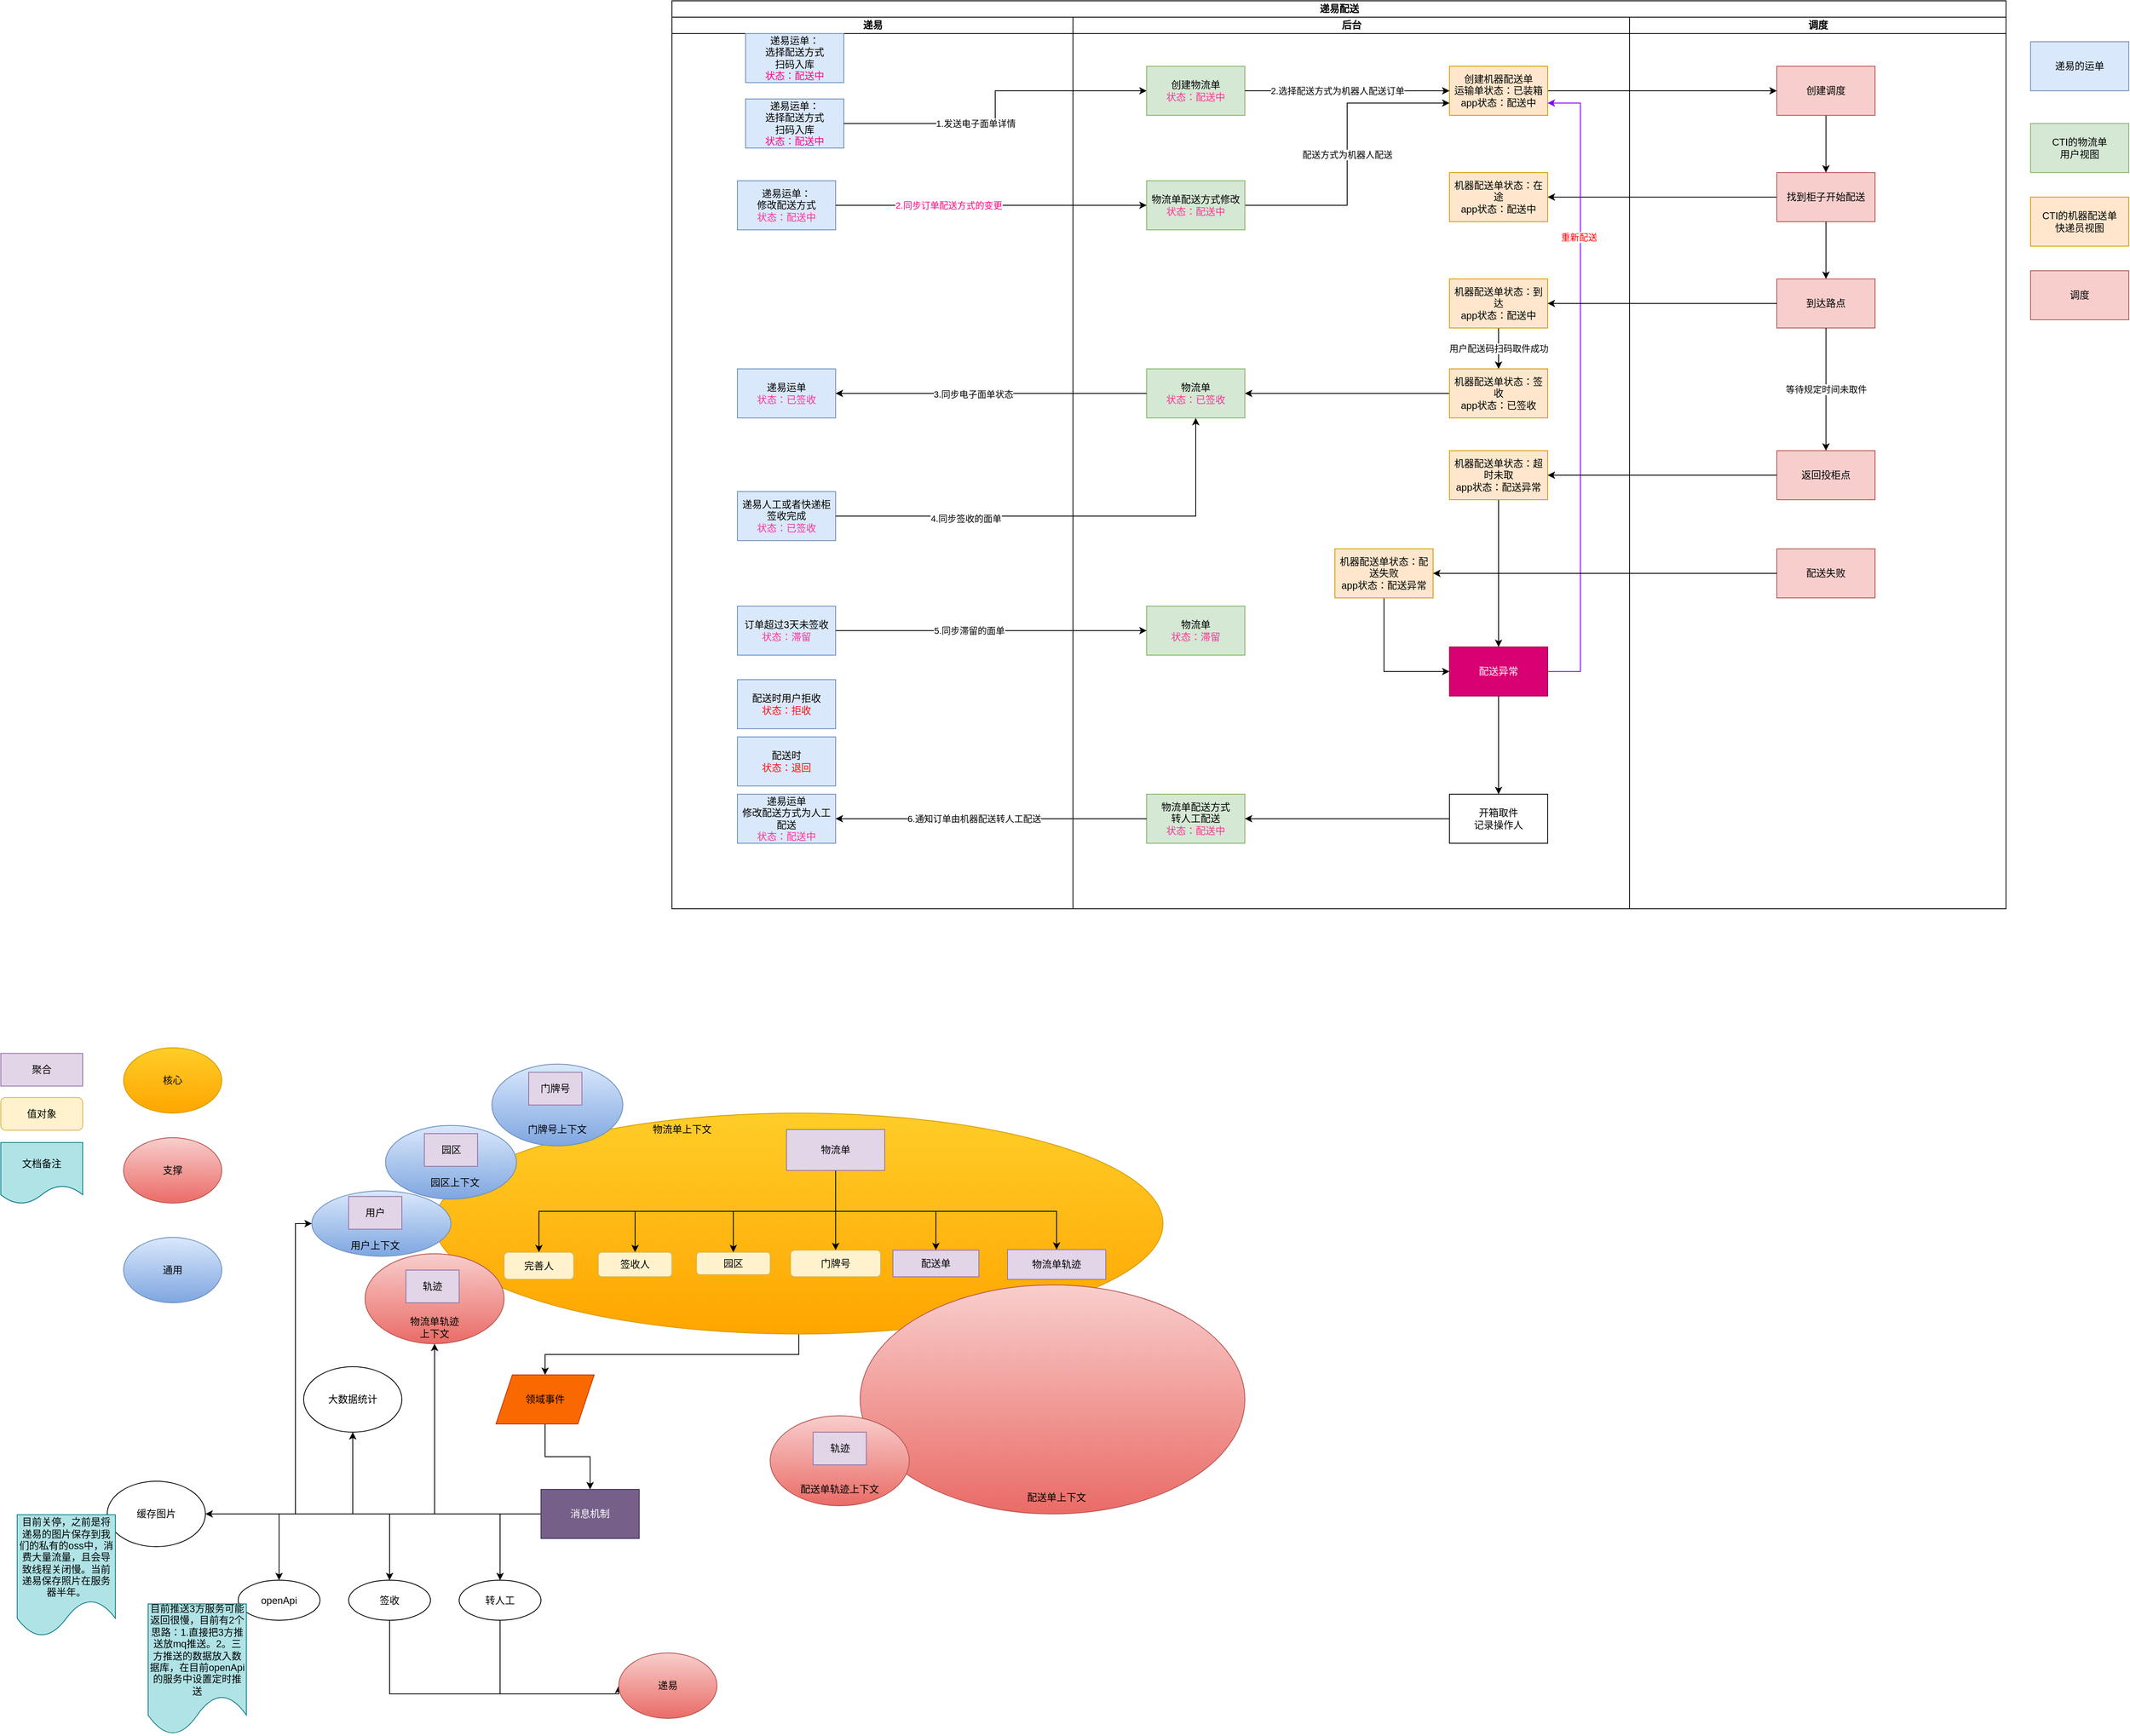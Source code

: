 <mxfile>
    <diagram id="NPtSuq-obG-POm0rA0mk" name="第 1 页">
        <mxGraphModel dx="898" dy="680" grid="1" gridSize="10" guides="1" tooltips="1" connect="1" arrows="1" fold="1" page="1" pageScale="1" pageWidth="3300" pageHeight="4681" math="0" shadow="0">
            <root>
                <mxCell id="0"/>
                <mxCell id="1" parent="0"/>
                <mxCell id="2" value="递易配送" style="swimlane;html=1;childLayout=stackLayout;resizeParent=1;resizeParentMax=0;startSize=20;" parent="1" vertex="1">
                    <mxGeometry x="860" y="370" width="1630" height="1110" as="geometry"/>
                </mxCell>
                <mxCell id="3" value="递易" style="swimlane;html=1;startSize=20;" parent="2" vertex="1">
                    <mxGeometry y="20" width="490" height="1090" as="geometry"/>
                </mxCell>
                <mxCell id="12" value="递易运单：&lt;br&gt;选择配送方式&lt;br&gt;扫码入库&lt;br&gt;&lt;font color=&quot;#ff0080&quot;&gt;状态：配送中&lt;/font&gt;" style="whiteSpace=wrap;html=1;fillColor=#dae8fc;strokeColor=#6c8ebf;" parent="3" vertex="1">
                    <mxGeometry x="90" y="100" width="120" height="60" as="geometry"/>
                </mxCell>
                <mxCell id="43" value="递易运单&lt;br&gt;&lt;font color=&quot;#ff3399&quot;&gt;状态：已签收&lt;/font&gt;" style="whiteSpace=wrap;html=1;fillColor=#dae8fc;strokeColor=#6c8ebf;" parent="3" vertex="1">
                    <mxGeometry x="80" y="430" width="120" height="60" as="geometry"/>
                </mxCell>
                <mxCell id="66" value="递易运单&lt;br&gt;修改配送方式为人工配送&lt;br&gt;&lt;font color=&quot;#ff3399&quot;&gt;状态：配送中&lt;/font&gt;" style="whiteSpace=wrap;html=1;fillColor=#dae8fc;strokeColor=#6c8ebf;" parent="3" vertex="1">
                    <mxGeometry x="80" y="950" width="120" height="60" as="geometry"/>
                </mxCell>
                <mxCell id="75" value="递易人工或者快递柜签收完成&lt;br&gt;&lt;font color=&quot;#ff3399&quot;&gt;状态：已签收&lt;/font&gt;" style="whiteSpace=wrap;html=1;fillColor=#dae8fc;strokeColor=#6c8ebf;" parent="3" vertex="1">
                    <mxGeometry x="80" y="580" width="120" height="60" as="geometry"/>
                </mxCell>
                <mxCell id="70" value="递易运单：&lt;br&gt;修改配送方式&lt;br&gt;&lt;font color=&quot;#ff3399&quot;&gt;状态：配送中&lt;/font&gt;" style="whiteSpace=wrap;html=1;fillColor=#dae8fc;strokeColor=#6c8ebf;" parent="3" vertex="1">
                    <mxGeometry x="80" y="200" width="120" height="60" as="geometry"/>
                </mxCell>
                <mxCell id="82" value="订单超过3天未签收&lt;br&gt;&lt;font color=&quot;#ff3399&quot;&gt;状态：滞留&lt;/font&gt;" style="whiteSpace=wrap;html=1;fillColor=#dae8fc;strokeColor=#6c8ebf;" parent="3" vertex="1">
                    <mxGeometry x="80" y="720" width="120" height="60" as="geometry"/>
                </mxCell>
                <mxCell id="86" value="递易运单：&lt;br&gt;选择配送方式&lt;br&gt;扫码入库&lt;br&gt;&lt;font color=&quot;#ff0080&quot;&gt;状态：配送中&lt;/font&gt;" style="whiteSpace=wrap;html=1;fillColor=#dae8fc;strokeColor=#6c8ebf;" parent="3" vertex="1">
                    <mxGeometry x="90" y="20" width="120" height="60" as="geometry"/>
                </mxCell>
                <mxCell id="167" value="配送时用户拒收&lt;br&gt;&lt;font color=&quot;#ff0d0d&quot;&gt;状态：拒收&lt;/font&gt;" style="rounded=0;whiteSpace=wrap;html=1;fillColor=#dae8fc;strokeColor=#6c8ebf;" parent="3" vertex="1">
                    <mxGeometry x="80" y="810" width="120" height="60" as="geometry"/>
                </mxCell>
                <mxCell id="168" value="配送时&lt;br&gt;&lt;font color=&quot;#ff0d0d&quot;&gt;状态：退回&lt;/font&gt;" style="rounded=0;whiteSpace=wrap;html=1;fillColor=#dae8fc;strokeColor=#6c8ebf;" parent="3" vertex="1">
                    <mxGeometry x="80" y="880" width="120" height="60" as="geometry"/>
                </mxCell>
                <mxCell id="16" style="edgeStyle=orthogonalEdgeStyle;rounded=0;orthogonalLoop=1;jettySize=auto;html=1;" parent="2" source="12" target="13" edge="1">
                    <mxGeometry relative="1" as="geometry"/>
                </mxCell>
                <mxCell id="17" value="1.发送电子面单详情" style="edgeLabel;html=1;align=center;verticalAlign=middle;resizable=0;points=[];" parent="16" vertex="1" connectable="0">
                    <mxGeometry x="-0.216" relative="1" as="geometry">
                        <mxPoint as="offset"/>
                    </mxGeometry>
                </mxCell>
                <mxCell id="25" style="edgeStyle=orthogonalEdgeStyle;rounded=0;orthogonalLoop=1;jettySize=auto;html=1;" parent="2" source="19" target="24" edge="1">
                    <mxGeometry relative="1" as="geometry"/>
                </mxCell>
                <mxCell id="31" style="edgeStyle=orthogonalEdgeStyle;rounded=0;orthogonalLoop=1;jettySize=auto;html=1;entryX=1;entryY=0.5;entryDx=0;entryDy=0;" parent="2" source="26" target="30" edge="1">
                    <mxGeometry relative="1" as="geometry"/>
                </mxCell>
                <mxCell id="4" value="后台" style="swimlane;html=1;startSize=20;" parent="2" vertex="1">
                    <mxGeometry x="490" y="20" width="680" height="1090" as="geometry"/>
                </mxCell>
                <mxCell id="13" value="创建物流单&lt;br&gt;&lt;font color=&quot;#ff3399&quot;&gt;状态：配送中&lt;/font&gt;" style="whiteSpace=wrap;html=1;fillColor=#d5e8d4;strokeColor=#82b366;" parent="4" vertex="1">
                    <mxGeometry x="90" y="60" width="120" height="60" as="geometry"/>
                </mxCell>
                <mxCell id="19" value="创建机器配送单&lt;br&gt;运输单状态：已装箱&lt;br&gt;app状态：配送中" style="whiteSpace=wrap;html=1;fillColor=#ffe6cc;strokeColor=#d79b00;" parent="4" vertex="1">
                    <mxGeometry x="460" y="60" width="120" height="60" as="geometry"/>
                </mxCell>
                <mxCell id="20" style="edgeStyle=orthogonalEdgeStyle;rounded=0;orthogonalLoop=1;jettySize=auto;html=1;entryX=0;entryY=0.5;entryDx=0;entryDy=0;" parent="4" source="13" target="19" edge="1">
                    <mxGeometry relative="1" as="geometry"/>
                </mxCell>
                <mxCell id="21" value="2.选择配送方式为机器人配送订单" style="edgeLabel;html=1;align=center;verticalAlign=middle;resizable=0;points=[];" parent="20" vertex="1" connectable="0">
                    <mxGeometry x="-0.095" relative="1" as="geometry">
                        <mxPoint as="offset"/>
                    </mxGeometry>
                </mxCell>
                <mxCell id="30" value="机器配送单状态：在途&lt;br&gt;app状态：配送中" style="whiteSpace=wrap;html=1;fillColor=#ffe6cc;strokeColor=#d79b00;" parent="4" vertex="1">
                    <mxGeometry x="460" y="190" width="120" height="60" as="geometry"/>
                </mxCell>
                <mxCell id="41" value="用户配送码扫码取件成功" style="edgeStyle=orthogonalEdgeStyle;rounded=0;orthogonalLoop=1;jettySize=auto;html=1;" parent="4" source="32" target="39" edge="1">
                    <mxGeometry relative="1" as="geometry"/>
                </mxCell>
                <mxCell id="32" value="机器配送单状态：到达&lt;br&gt;app状态：配送中" style="whiteSpace=wrap;html=1;fillColor=#ffe6cc;strokeColor=#d79b00;" parent="4" vertex="1">
                    <mxGeometry x="460" y="320" width="120" height="60" as="geometry"/>
                </mxCell>
                <mxCell id="45" style="edgeStyle=orthogonalEdgeStyle;rounded=0;orthogonalLoop=1;jettySize=auto;html=1;" parent="4" source="39" target="42" edge="1">
                    <mxGeometry relative="1" as="geometry"/>
                </mxCell>
                <mxCell id="39" value="机器配送单状态：签收&lt;br&gt;app状态：已签收" style="whiteSpace=wrap;html=1;fillColor=#ffe6cc;strokeColor=#d79b00;" parent="4" vertex="1">
                    <mxGeometry x="460" y="430" width="120" height="60" as="geometry"/>
                </mxCell>
                <mxCell id="42" value="物流单&lt;br&gt;&lt;font color=&quot;#ff3399&quot;&gt;状态：已签收&lt;/font&gt;" style="whiteSpace=wrap;html=1;fillColor=#d5e8d4;strokeColor=#82b366;" parent="4" vertex="1">
                    <mxGeometry x="90" y="430" width="120" height="60" as="geometry"/>
                </mxCell>
                <mxCell id="56" style="edgeStyle=orthogonalEdgeStyle;rounded=0;orthogonalLoop=1;jettySize=auto;html=1;" parent="4" source="47" target="53" edge="1">
                    <mxGeometry relative="1" as="geometry"/>
                </mxCell>
                <mxCell id="47" value="机器配送单状态：超时未取&lt;br&gt;app状态：配送异常" style="whiteSpace=wrap;html=1;fillColor=#ffe6cc;strokeColor=#d79b00;" parent="4" vertex="1">
                    <mxGeometry x="460" y="530" width="120" height="60" as="geometry"/>
                </mxCell>
                <mxCell id="58" style="edgeStyle=orthogonalEdgeStyle;rounded=0;orthogonalLoop=1;jettySize=auto;html=1;entryX=0;entryY=0.5;entryDx=0;entryDy=0;" parent="4" source="50" target="53" edge="1">
                    <mxGeometry relative="1" as="geometry">
                        <Array as="points">
                            <mxPoint x="380" y="800"/>
                        </Array>
                    </mxGeometry>
                </mxCell>
                <mxCell id="50" value="机器配送单状态：配送失败&lt;br&gt;app状态：配送异常" style="whiteSpace=wrap;html=1;fillColor=#ffe6cc;strokeColor=#d79b00;" parent="4" vertex="1">
                    <mxGeometry x="320" y="650" width="120" height="60" as="geometry"/>
                </mxCell>
                <mxCell id="60" style="edgeStyle=orthogonalEdgeStyle;rounded=0;orthogonalLoop=1;jettySize=auto;html=1;entryX=1;entryY=0.75;entryDx=0;entryDy=0;strokeColor=#7F00FF;" parent="4" source="53" target="19" edge="1">
                    <mxGeometry relative="1" as="geometry">
                        <Array as="points">
                            <mxPoint x="620" y="800"/>
                            <mxPoint x="620" y="105"/>
                        </Array>
                    </mxGeometry>
                </mxCell>
                <mxCell id="61" value="&lt;font color=&quot;#ff0000&quot;&gt;重新配送&lt;/font&gt;" style="edgeLabel;html=1;align=center;verticalAlign=middle;resizable=0;points=[];" parent="60" vertex="1" connectable="0">
                    <mxGeometry x="0.475" y="2" relative="1" as="geometry">
                        <mxPoint as="offset"/>
                    </mxGeometry>
                </mxCell>
                <mxCell id="63" style="edgeStyle=orthogonalEdgeStyle;rounded=0;orthogonalLoop=1;jettySize=auto;html=1;entryX=0.5;entryY=0;entryDx=0;entryDy=0;" parent="4" source="53" target="62" edge="1">
                    <mxGeometry relative="1" as="geometry"/>
                </mxCell>
                <mxCell id="53" value="配送异常" style="whiteSpace=wrap;html=1;fillColor=#d80073;strokeColor=#A50040;fontColor=#ffffff;" parent="4" vertex="1">
                    <mxGeometry x="460" y="770" width="120" height="60" as="geometry"/>
                </mxCell>
                <mxCell id="65" style="edgeStyle=orthogonalEdgeStyle;rounded=0;orthogonalLoop=1;jettySize=auto;html=1;entryX=1;entryY=0.5;entryDx=0;entryDy=0;" parent="4" source="62" target="64" edge="1">
                    <mxGeometry relative="1" as="geometry"/>
                </mxCell>
                <mxCell id="62" value="开箱取件&lt;br&gt;记录操作人" style="whiteSpace=wrap;html=1;" parent="4" vertex="1">
                    <mxGeometry x="460" y="950" width="120" height="60" as="geometry"/>
                </mxCell>
                <mxCell id="64" value="物流单配送方式&lt;br&gt;转人工配送&lt;br&gt;&lt;font color=&quot;#ff3399&quot;&gt;状态：配送中&lt;/font&gt;" style="whiteSpace=wrap;html=1;fillColor=#d5e8d4;strokeColor=#82b366;" parent="4" vertex="1">
                    <mxGeometry x="90" y="950" width="120" height="60" as="geometry"/>
                </mxCell>
                <mxCell id="73" value="配送方式为机器人配送" style="edgeStyle=orthogonalEdgeStyle;rounded=0;orthogonalLoop=1;jettySize=auto;html=1;entryX=0;entryY=0.75;entryDx=0;entryDy=0;" parent="4" source="71" target="19" edge="1">
                    <mxGeometry relative="1" as="geometry"/>
                </mxCell>
                <mxCell id="71" value="物流单配送方式修改&lt;br&gt;&lt;font color=&quot;#ff3399&quot;&gt;状态：配送中&lt;/font&gt;" style="whiteSpace=wrap;html=1;fillColor=#d5e8d4;strokeColor=#82b366;" parent="4" vertex="1">
                    <mxGeometry x="90" y="200" width="120" height="60" as="geometry"/>
                </mxCell>
                <mxCell id="83" value="物流单&lt;br&gt;&lt;font color=&quot;#ff3399&quot;&gt;状态：滞留&lt;/font&gt;" style="whiteSpace=wrap;html=1;fillColor=#d5e8d4;strokeColor=#82b366;" parent="4" vertex="1">
                    <mxGeometry x="90" y="720" width="120" height="60" as="geometry"/>
                </mxCell>
                <mxCell id="5" value="调度" style="swimlane;html=1;startSize=20;" parent="2" vertex="1">
                    <mxGeometry x="1170" y="20" width="460" height="1090" as="geometry"/>
                </mxCell>
                <mxCell id="27" style="edgeStyle=orthogonalEdgeStyle;rounded=0;orthogonalLoop=1;jettySize=auto;html=1;entryX=0.5;entryY=0;entryDx=0;entryDy=0;" parent="5" source="24" target="26" edge="1">
                    <mxGeometry relative="1" as="geometry"/>
                </mxCell>
                <mxCell id="24" value="创建调度" style="whiteSpace=wrap;html=1;fillColor=#f8cecc;strokeColor=#b85450;" parent="5" vertex="1">
                    <mxGeometry x="180" y="60" width="120" height="60" as="geometry"/>
                </mxCell>
                <mxCell id="26" value="找到柜子开始配送" style="whiteSpace=wrap;html=1;fillColor=#f8cecc;strokeColor=#b85450;" parent="5" vertex="1">
                    <mxGeometry x="180" y="190" width="120" height="60" as="geometry"/>
                </mxCell>
                <mxCell id="36" value="返回投柜点" style="whiteSpace=wrap;html=1;fillColor=#f8cecc;strokeColor=#b85450;" parent="5" vertex="1">
                    <mxGeometry x="180" y="530" width="120" height="60" as="geometry"/>
                </mxCell>
                <mxCell id="49" value="配送失败" style="whiteSpace=wrap;html=1;fillColor=#f8cecc;strokeColor=#b85450;" parent="5" vertex="1">
                    <mxGeometry x="180" y="650" width="120" height="60" as="geometry"/>
                </mxCell>
                <mxCell id="28" value="到达路点" style="whiteSpace=wrap;html=1;fillColor=#f8cecc;strokeColor=#b85450;" parent="5" vertex="1">
                    <mxGeometry x="180" y="320" width="120" height="60" as="geometry"/>
                </mxCell>
                <mxCell id="29" value="" style="edgeStyle=orthogonalEdgeStyle;rounded=0;orthogonalLoop=1;jettySize=auto;html=1;" parent="5" source="26" target="28" edge="1">
                    <mxGeometry relative="1" as="geometry"/>
                </mxCell>
                <mxCell id="37" value="等待规定时间未取件" style="edgeStyle=orthogonalEdgeStyle;rounded=0;orthogonalLoop=1;jettySize=auto;html=1;entryX=0.5;entryY=0;entryDx=0;entryDy=0;" parent="5" source="28" target="36" edge="1">
                    <mxGeometry relative="1" as="geometry"/>
                </mxCell>
                <mxCell id="44" style="edgeStyle=orthogonalEdgeStyle;rounded=0;orthogonalLoop=1;jettySize=auto;html=1;entryX=1;entryY=0.5;entryDx=0;entryDy=0;" parent="2" source="42" target="43" edge="1">
                    <mxGeometry relative="1" as="geometry"/>
                </mxCell>
                <mxCell id="68" value="3.同步电子面单状态" style="edgeLabel;html=1;align=center;verticalAlign=middle;resizable=0;points=[];" parent="44" vertex="1" connectable="0">
                    <mxGeometry x="0.116" y="1" relative="1" as="geometry">
                        <mxPoint as="offset"/>
                    </mxGeometry>
                </mxCell>
                <mxCell id="48" style="edgeStyle=orthogonalEdgeStyle;rounded=0;orthogonalLoop=1;jettySize=auto;html=1;" parent="2" source="36" target="47" edge="1">
                    <mxGeometry relative="1" as="geometry"/>
                </mxCell>
                <mxCell id="51" style="edgeStyle=orthogonalEdgeStyle;rounded=0;orthogonalLoop=1;jettySize=auto;html=1;entryX=1;entryY=0.5;entryDx=0;entryDy=0;" parent="2" source="49" target="50" edge="1">
                    <mxGeometry relative="1" as="geometry"/>
                </mxCell>
                <mxCell id="67" style="edgeStyle=orthogonalEdgeStyle;rounded=0;orthogonalLoop=1;jettySize=auto;html=1;entryX=1;entryY=0.5;entryDx=0;entryDy=0;" parent="2" source="64" target="66" edge="1">
                    <mxGeometry relative="1" as="geometry"/>
                </mxCell>
                <mxCell id="69" value="6.通知订单由机器配送转人工配送" style="edgeLabel;html=1;align=center;verticalAlign=middle;resizable=0;points=[];" parent="67" vertex="1" connectable="0">
                    <mxGeometry x="0.113" relative="1" as="geometry">
                        <mxPoint as="offset"/>
                    </mxGeometry>
                </mxCell>
                <mxCell id="72" style="edgeStyle=orthogonalEdgeStyle;rounded=0;orthogonalLoop=1;jettySize=auto;html=1;entryX=0;entryY=0.5;entryDx=0;entryDy=0;" parent="2" source="70" target="71" edge="1">
                    <mxGeometry relative="1" as="geometry"/>
                </mxCell>
                <mxCell id="74" value="&lt;font color=&quot;#ff0080&quot;&gt;2.同步订单配送方式的变更&lt;/font&gt;" style="edgeLabel;html=1;align=center;verticalAlign=middle;resizable=0;points=[];" parent="72" vertex="1" connectable="0">
                    <mxGeometry x="-0.277" relative="1" as="geometry">
                        <mxPoint as="offset"/>
                    </mxGeometry>
                </mxCell>
                <mxCell id="76" style="edgeStyle=orthogonalEdgeStyle;rounded=0;orthogonalLoop=1;jettySize=auto;html=1;entryX=0.5;entryY=1;entryDx=0;entryDy=0;" parent="2" source="75" target="42" edge="1">
                    <mxGeometry relative="1" as="geometry"/>
                </mxCell>
                <mxCell id="77" value="4.同步签收的面单" style="edgeLabel;html=1;align=center;verticalAlign=middle;resizable=0;points=[];" parent="76" vertex="1" connectable="0">
                    <mxGeometry x="-0.432" y="-3" relative="1" as="geometry">
                        <mxPoint as="offset"/>
                    </mxGeometry>
                </mxCell>
                <mxCell id="84" style="edgeStyle=orthogonalEdgeStyle;rounded=0;orthogonalLoop=1;jettySize=auto;html=1;entryX=0;entryY=0.5;entryDx=0;entryDy=0;" parent="2" source="82" target="83" edge="1">
                    <mxGeometry relative="1" as="geometry"/>
                </mxCell>
                <mxCell id="85" value="5.同步滞留的面单" style="edgeLabel;html=1;align=center;verticalAlign=middle;resizable=0;points=[];" parent="84" vertex="1" connectable="0">
                    <mxGeometry x="-0.142" relative="1" as="geometry">
                        <mxPoint as="offset"/>
                    </mxGeometry>
                </mxCell>
                <mxCell id="33" style="edgeStyle=orthogonalEdgeStyle;rounded=0;orthogonalLoop=1;jettySize=auto;html=1;entryX=1;entryY=0.5;entryDx=0;entryDy=0;" parent="2" source="28" target="32" edge="1">
                    <mxGeometry relative="1" as="geometry"/>
                </mxCell>
                <mxCell id="78" value="递易的运单" style="whiteSpace=wrap;html=1;fillColor=#dae8fc;strokeColor=#6c8ebf;" parent="1" vertex="1">
                    <mxGeometry x="2520" y="420" width="120" height="60" as="geometry"/>
                </mxCell>
                <mxCell id="79" value="CTI的物流单&lt;br&gt;用户视图" style="whiteSpace=wrap;html=1;fillColor=#d5e8d4;strokeColor=#82b366;" parent="1" vertex="1">
                    <mxGeometry x="2520" y="520" width="120" height="60" as="geometry"/>
                </mxCell>
                <mxCell id="80" value="CTI的机器配送单&lt;br&gt;快递员视图" style="whiteSpace=wrap;html=1;fillColor=#ffe6cc;strokeColor=#d79b00;" parent="1" vertex="1">
                    <mxGeometry x="2520" y="610" width="120" height="60" as="geometry"/>
                </mxCell>
                <mxCell id="81" value="调度" style="whiteSpace=wrap;html=1;fillColor=#f8cecc;strokeColor=#b85450;" parent="1" vertex="1">
                    <mxGeometry x="2520" y="700" width="120" height="60" as="geometry"/>
                </mxCell>
                <mxCell id="159" style="edgeStyle=orthogonalEdgeStyle;rounded=0;orthogonalLoop=1;jettySize=auto;html=1;entryX=0.5;entryY=0;entryDx=0;entryDy=0;" parent="1" source="102" target="143" edge="1">
                    <mxGeometry relative="1" as="geometry"/>
                </mxCell>
                <mxCell id="102" value="" style="ellipse;whiteSpace=wrap;html=1;gradientColor=#ffa500;fillColor=#ffcd28;strokeColor=#d79b00;" parent="1" vertex="1">
                    <mxGeometry x="570" y="1730" width="890" height="270" as="geometry"/>
                </mxCell>
                <mxCell id="90" value="物流单上下文" style="text;html=1;strokeColor=none;fillColor=none;align=center;verticalAlign=middle;whiteSpace=wrap;rounded=0;" parent="1" vertex="1">
                    <mxGeometry x="830" y="1740" width="85" height="20" as="geometry"/>
                </mxCell>
                <mxCell id="103" value="" style="ellipse;whiteSpace=wrap;html=1;gradientColor=#ea6b66;fillColor=#f8cecc;strokeColor=#b85450;" parent="1" vertex="1">
                    <mxGeometry x="485" y="1901.87" width="170" height="110" as="geometry"/>
                </mxCell>
                <mxCell id="104" value="物流单轨迹上下文" style="text;html=1;strokeColor=none;fillColor=none;align=center;verticalAlign=middle;whiteSpace=wrap;rounded=0;" parent="1" vertex="1">
                    <mxGeometry x="535" y="1981.87" width="70" height="20" as="geometry"/>
                </mxCell>
                <mxCell id="105" value="" style="ellipse;whiteSpace=wrap;html=1;gradientColor=#ea6b66;fillColor=#f8cecc;strokeColor=#b85450;" parent="1" vertex="1">
                    <mxGeometry x="1090" y="1940" width="470" height="280" as="geometry"/>
                </mxCell>
                <mxCell id="107" value="" style="ellipse;whiteSpace=wrap;html=1;gradientColor=#ea6b66;fillColor=#f8cecc;strokeColor=#b85450;" parent="1" vertex="1">
                    <mxGeometry x="980" y="2100" width="170" height="110" as="geometry"/>
                </mxCell>
                <mxCell id="106" value="配送单上下文" style="text;html=1;strokeColor=none;fillColor=none;align=center;verticalAlign=middle;whiteSpace=wrap;rounded=0;" parent="1" vertex="1">
                    <mxGeometry x="1290" y="2190" width="80" height="20" as="geometry"/>
                </mxCell>
                <mxCell id="108" value="配送单轨迹上下文" style="text;html=1;strokeColor=none;fillColor=none;align=center;verticalAlign=middle;whiteSpace=wrap;rounded=0;" parent="1" vertex="1">
                    <mxGeometry x="1015" y="2180" width="100" height="20" as="geometry"/>
                </mxCell>
                <mxCell id="110" value="" style="ellipse;whiteSpace=wrap;html=1;gradientColor=#7ea6e0;fillColor=#dae8fc;strokeColor=#6c8ebf;" parent="1" vertex="1">
                    <mxGeometry x="510" y="1745" width="160" height="90" as="geometry"/>
                </mxCell>
                <mxCell id="111" value="园区上下文" style="text;html=1;strokeColor=none;fillColor=none;align=center;verticalAlign=middle;whiteSpace=wrap;rounded=0;" parent="1" vertex="1">
                    <mxGeometry x="560" y="1805" width="70" height="20" as="geometry"/>
                </mxCell>
                <mxCell id="112" value="" style="ellipse;whiteSpace=wrap;html=1;gradientColor=#7ea6e0;fillColor=#dae8fc;strokeColor=#6c8ebf;" parent="1" vertex="1">
                    <mxGeometry x="640" y="1670" width="160" height="100" as="geometry"/>
                </mxCell>
                <mxCell id="113" value="门牌号上下文" style="text;html=1;strokeColor=none;fillColor=none;align=center;verticalAlign=middle;whiteSpace=wrap;rounded=0;" parent="1" vertex="1">
                    <mxGeometry x="675" y="1740" width="90" height="20" as="geometry"/>
                </mxCell>
                <mxCell id="122" style="edgeStyle=orthogonalEdgeStyle;rounded=0;orthogonalLoop=1;jettySize=auto;html=1;entryX=0.5;entryY=0;entryDx=0;entryDy=0;" parent="1" source="116" target="117" edge="1">
                    <mxGeometry relative="1" as="geometry"/>
                </mxCell>
                <mxCell id="127" style="edgeStyle=orthogonalEdgeStyle;rounded=0;orthogonalLoop=1;jettySize=auto;html=1;entryX=0.5;entryY=0;entryDx=0;entryDy=0;" parent="1" source="116" target="124" edge="1">
                    <mxGeometry relative="1" as="geometry">
                        <Array as="points">
                            <mxPoint x="1060" y="1850"/>
                            <mxPoint x="1182" y="1850"/>
                        </Array>
                    </mxGeometry>
                </mxCell>
                <mxCell id="128" style="edgeStyle=orthogonalEdgeStyle;rounded=0;orthogonalLoop=1;jettySize=auto;html=1;" parent="1" source="116" target="118" edge="1">
                    <mxGeometry relative="1" as="geometry">
                        <Array as="points">
                            <mxPoint x="1060" y="1850"/>
                            <mxPoint x="935" y="1850"/>
                        </Array>
                    </mxGeometry>
                </mxCell>
                <mxCell id="132" style="edgeStyle=orthogonalEdgeStyle;rounded=0;orthogonalLoop=1;jettySize=auto;html=1;" parent="1" source="116" target="131" edge="1">
                    <mxGeometry relative="1" as="geometry">
                        <Array as="points">
                            <mxPoint x="1060" y="1850"/>
                            <mxPoint x="815" y="1850"/>
                        </Array>
                    </mxGeometry>
                </mxCell>
                <mxCell id="134" style="edgeStyle=orthogonalEdgeStyle;rounded=0;orthogonalLoop=1;jettySize=auto;html=1;" parent="1" source="116" target="133" edge="1">
                    <mxGeometry relative="1" as="geometry">
                        <Array as="points">
                            <mxPoint x="1060" y="1850"/>
                            <mxPoint x="1330" y="1850"/>
                        </Array>
                    </mxGeometry>
                </mxCell>
                <mxCell id="136" style="edgeStyle=orthogonalEdgeStyle;rounded=0;orthogonalLoop=1;jettySize=auto;html=1;entryX=0.5;entryY=0;entryDx=0;entryDy=0;" parent="1" source="116" target="135" edge="1">
                    <mxGeometry relative="1" as="geometry">
                        <Array as="points">
                            <mxPoint x="1060" y="1850"/>
                            <mxPoint x="698" y="1850"/>
                        </Array>
                    </mxGeometry>
                </mxCell>
                <mxCell id="116" value="物流单" style="rounded=0;whiteSpace=wrap;html=1;fillColor=#e1d5e7;strokeColor=#9673a6;" parent="1" vertex="1">
                    <mxGeometry x="1000" y="1750" width="120" height="50" as="geometry"/>
                </mxCell>
                <mxCell id="117" value="门牌号" style="rounded=1;whiteSpace=wrap;html=1;fillColor=#fff2cc;strokeColor=#d6b656;" parent="1" vertex="1">
                    <mxGeometry x="1005" y="1897.5" width="110" height="32.5" as="geometry"/>
                </mxCell>
                <mxCell id="118" value="园区" style="rounded=1;whiteSpace=wrap;html=1;fillColor=#fff2cc;strokeColor=#d6b656;" parent="1" vertex="1">
                    <mxGeometry x="890" y="1900" width="90" height="27.5" as="geometry"/>
                </mxCell>
                <mxCell id="124" value="配送单" style="rounded=0;whiteSpace=wrap;html=1;fillColor=#e1d5e7;strokeColor=#9673a6;" parent="1" vertex="1">
                    <mxGeometry x="1130" y="1897.5" width="105" height="32.5" as="geometry"/>
                </mxCell>
                <mxCell id="125" value="值对象" style="rounded=1;whiteSpace=wrap;html=1;fillColor=#fff2cc;strokeColor=#d6b656;" parent="1" vertex="1">
                    <mxGeometry x="40" y="1710.93" width="100" height="40" as="geometry"/>
                </mxCell>
                <mxCell id="126" value="聚合" style="rounded=0;whiteSpace=wrap;html=1;fillColor=#e1d5e7;strokeColor=#9673a6;" parent="1" vertex="1">
                    <mxGeometry x="40" y="1656.87" width="100" height="40" as="geometry"/>
                </mxCell>
                <mxCell id="129" value="" style="ellipse;whiteSpace=wrap;html=1;gradientColor=#7ea6e0;fillColor=#dae8fc;strokeColor=#6c8ebf;" parent="1" vertex="1">
                    <mxGeometry x="420" y="1825" width="170" height="80" as="geometry"/>
                </mxCell>
                <mxCell id="130" value="用户上下文" style="text;html=1;strokeColor=none;fillColor=none;align=center;verticalAlign=middle;whiteSpace=wrap;rounded=0;" parent="1" vertex="1">
                    <mxGeometry x="465" y="1881.87" width="65" height="20" as="geometry"/>
                </mxCell>
                <mxCell id="131" value="签收人" style="rounded=1;whiteSpace=wrap;html=1;fillColor=#fff2cc;strokeColor=#d6b656;" parent="1" vertex="1">
                    <mxGeometry x="770" y="1900" width="90" height="30" as="geometry"/>
                </mxCell>
                <mxCell id="133" value="物流单轨迹" style="rounded=0;whiteSpace=wrap;html=1;fillColor=#e1d5e7;strokeColor=#9673a6;" parent="1" vertex="1">
                    <mxGeometry x="1270" y="1896.88" width="120" height="36.25" as="geometry"/>
                </mxCell>
                <mxCell id="135" value="完善人" style="rounded=1;whiteSpace=wrap;html=1;fillColor=#fff2cc;strokeColor=#d6b656;" parent="1" vertex="1">
                    <mxGeometry x="655" y="1900.01" width="85" height="33.12" as="geometry"/>
                </mxCell>
                <mxCell id="138" value="门牌号" style="rounded=0;whiteSpace=wrap;html=1;fillColor=#e1d5e7;strokeColor=#9673a6;" parent="1" vertex="1">
                    <mxGeometry x="685" y="1680" width="65" height="40" as="geometry"/>
                </mxCell>
                <mxCell id="139" value="园区" style="rounded=0;whiteSpace=wrap;html=1;fillColor=#e1d5e7;strokeColor=#9673a6;" parent="1" vertex="1">
                    <mxGeometry x="557.5" y="1755" width="65" height="40" as="geometry"/>
                </mxCell>
                <mxCell id="140" value="用户" style="rounded=0;whiteSpace=wrap;html=1;fillColor=#e1d5e7;strokeColor=#9673a6;" parent="1" vertex="1">
                    <mxGeometry x="465" y="1831.87" width="65" height="40" as="geometry"/>
                </mxCell>
                <mxCell id="141" value="轨迹" style="rounded=0;whiteSpace=wrap;html=1;fillColor=#e1d5e7;strokeColor=#9673a6;" parent="1" vertex="1">
                    <mxGeometry x="535" y="1921.87" width="65" height="40" as="geometry"/>
                </mxCell>
                <mxCell id="142" value="轨迹" style="rounded=0;whiteSpace=wrap;html=1;fillColor=#e1d5e7;strokeColor=#9673a6;" parent="1" vertex="1">
                    <mxGeometry x="1032.5" y="2120" width="65" height="40" as="geometry"/>
                </mxCell>
                <mxCell id="146" style="edgeStyle=orthogonalEdgeStyle;rounded=0;orthogonalLoop=1;jettySize=auto;html=1;" parent="1" source="143" target="144" edge="1">
                    <mxGeometry relative="1" as="geometry"/>
                </mxCell>
                <mxCell id="143" value="领域事件" style="shape=parallelogram;perimeter=parallelogramPerimeter;whiteSpace=wrap;html=1;fixedSize=1;fillColor=#fa6800;strokeColor=#C73500;fontColor=#000000;" parent="1" vertex="1">
                    <mxGeometry x="645" y="2050" width="120" height="60" as="geometry"/>
                </mxCell>
                <mxCell id="147" style="edgeStyle=orthogonalEdgeStyle;rounded=0;orthogonalLoop=1;jettySize=auto;html=1;entryX=0.5;entryY=1;entryDx=0;entryDy=0;" parent="1" source="144" target="103" edge="1">
                    <mxGeometry relative="1" as="geometry"/>
                </mxCell>
                <mxCell id="149" style="edgeStyle=orthogonalEdgeStyle;rounded=0;orthogonalLoop=1;jettySize=auto;html=1;" parent="1" source="144" target="148" edge="1">
                    <mxGeometry relative="1" as="geometry"/>
                </mxCell>
                <mxCell id="151" style="edgeStyle=orthogonalEdgeStyle;rounded=0;orthogonalLoop=1;jettySize=auto;html=1;" parent="1" source="144" target="150" edge="1">
                    <mxGeometry relative="1" as="geometry"/>
                </mxCell>
                <mxCell id="153" style="edgeStyle=orthogonalEdgeStyle;rounded=0;orthogonalLoop=1;jettySize=auto;html=1;" parent="1" source="144" target="152" edge="1">
                    <mxGeometry relative="1" as="geometry"/>
                </mxCell>
                <mxCell id="156" style="edgeStyle=orthogonalEdgeStyle;rounded=0;orthogonalLoop=1;jettySize=auto;html=1;entryX=0;entryY=0.5;entryDx=0;entryDy=0;" parent="1" source="144" target="129" edge="1">
                    <mxGeometry relative="1" as="geometry">
                        <mxPoint x="400" y="1880" as="targetPoint"/>
                    </mxGeometry>
                </mxCell>
                <mxCell id="157" style="edgeStyle=orthogonalEdgeStyle;rounded=0;orthogonalLoop=1;jettySize=auto;html=1;" parent="1" source="144" target="154" edge="1">
                    <mxGeometry relative="1" as="geometry"/>
                </mxCell>
                <mxCell id="158" style="edgeStyle=orthogonalEdgeStyle;rounded=0;orthogonalLoop=1;jettySize=auto;html=1;" parent="1" source="144" target="155" edge="1">
                    <mxGeometry relative="1" as="geometry">
                        <Array as="points">
                            <mxPoint x="650" y="2220"/>
                        </Array>
                    </mxGeometry>
                </mxCell>
                <mxCell id="144" value="消息机制" style="rounded=0;whiteSpace=wrap;html=1;fillColor=#76608a;strokeColor=#432D57;fontColor=#ffffff;" parent="1" vertex="1">
                    <mxGeometry x="700" y="2190" width="120" height="60" as="geometry"/>
                </mxCell>
                <mxCell id="148" value="大数据统计" style="ellipse;whiteSpace=wrap;html=1;" parent="1" vertex="1">
                    <mxGeometry x="410" y="2040" width="120" height="80" as="geometry"/>
                </mxCell>
                <mxCell id="150" value="&lt;span&gt;缓存图片&lt;/span&gt;" style="ellipse;whiteSpace=wrap;html=1;" parent="1" vertex="1">
                    <mxGeometry x="170" y="2180" width="120" height="80" as="geometry"/>
                </mxCell>
                <mxCell id="152" value="openApi" style="ellipse;whiteSpace=wrap;html=1;" parent="1" vertex="1">
                    <mxGeometry x="330" y="2301" width="100" height="49" as="geometry"/>
                </mxCell>
                <mxCell id="161" style="edgeStyle=orthogonalEdgeStyle;rounded=0;orthogonalLoop=1;jettySize=auto;html=1;entryX=0;entryY=0.5;entryDx=0;entryDy=0;" parent="1" source="154" target="160" edge="1">
                    <mxGeometry relative="1" as="geometry">
                        <Array as="points">
                            <mxPoint x="515" y="2440"/>
                        </Array>
                    </mxGeometry>
                </mxCell>
                <mxCell id="154" value="签收" style="ellipse;whiteSpace=wrap;html=1;" parent="1" vertex="1">
                    <mxGeometry x="465" y="2301" width="100" height="49" as="geometry"/>
                </mxCell>
                <mxCell id="162" style="edgeStyle=orthogonalEdgeStyle;rounded=0;orthogonalLoop=1;jettySize=auto;html=1;entryX=0;entryY=0.5;entryDx=0;entryDy=0;" parent="1" source="155" target="160" edge="1">
                    <mxGeometry relative="1" as="geometry">
                        <Array as="points">
                            <mxPoint x="650" y="2440"/>
                        </Array>
                    </mxGeometry>
                </mxCell>
                <mxCell id="155" value="转人工" style="ellipse;whiteSpace=wrap;html=1;" parent="1" vertex="1">
                    <mxGeometry x="600" y="2301" width="100" height="49" as="geometry"/>
                </mxCell>
                <mxCell id="160" value="递易" style="ellipse;whiteSpace=wrap;html=1;gradientColor=#ea6b66;fillColor=#f8cecc;strokeColor=#b85450;" parent="1" vertex="1">
                    <mxGeometry x="795" y="2390" width="120" height="80" as="geometry"/>
                </mxCell>
                <mxCell id="164" value="核心" style="ellipse;whiteSpace=wrap;html=1;fillColor=#ffcd28;strokeColor=#d79b00;gradientColor=#ffa500;" parent="1" vertex="1">
                    <mxGeometry x="190" y="1649.99" width="120" height="80" as="geometry"/>
                </mxCell>
                <mxCell id="165" value="支撑" style="ellipse;whiteSpace=wrap;html=1;gradientColor=#ea6b66;fillColor=#f8cecc;strokeColor=#b85450;" parent="1" vertex="1">
                    <mxGeometry x="190" y="1759.99" width="120" height="80" as="geometry"/>
                </mxCell>
                <mxCell id="166" value="通用" style="ellipse;whiteSpace=wrap;html=1;gradientColor=#7ea6e0;fillColor=#dae8fc;strokeColor=#6c8ebf;" parent="1" vertex="1">
                    <mxGeometry x="190" y="1881.87" width="120" height="80" as="geometry"/>
                </mxCell>
                <mxCell id="170" value="&lt;span&gt;目前推送3方服务可能返回很慢，目前有2个思路：1.直接把3方推送放mq推送。2。三方推送的数据放入数据库，在目前openApi的服务中设置定时推送&lt;/span&gt;" style="shape=document;whiteSpace=wrap;html=1;boundedLbl=1;fillColor=#b0e3e6;strokeColor=#0e8088;" parent="1" vertex="1">
                    <mxGeometry x="220" y="2330" width="120" height="160" as="geometry"/>
                </mxCell>
                <mxCell id="171" value="文档备注" style="shape=document;whiteSpace=wrap;html=1;boundedLbl=1;fillColor=#b0e3e6;strokeColor=#0e8088;" parent="1" vertex="1">
                    <mxGeometry x="40" y="1765.93" width="100" height="75" as="geometry"/>
                </mxCell>
                <mxCell id="172" value="目前关停，之前是将递易的图片保存到我们的私有的oss中，消费大量流量，且会导致线程关闭慢。当前递易保存照片在服务器半年。" style="shape=document;whiteSpace=wrap;html=1;boundedLbl=1;fillColor=#b0e3e6;strokeColor=#0e8088;" parent="1" vertex="1">
                    <mxGeometry x="60" y="2221" width="120" height="149" as="geometry"/>
                </mxCell>
            </root>
        </mxGraphModel>
    </diagram>
</mxfile>